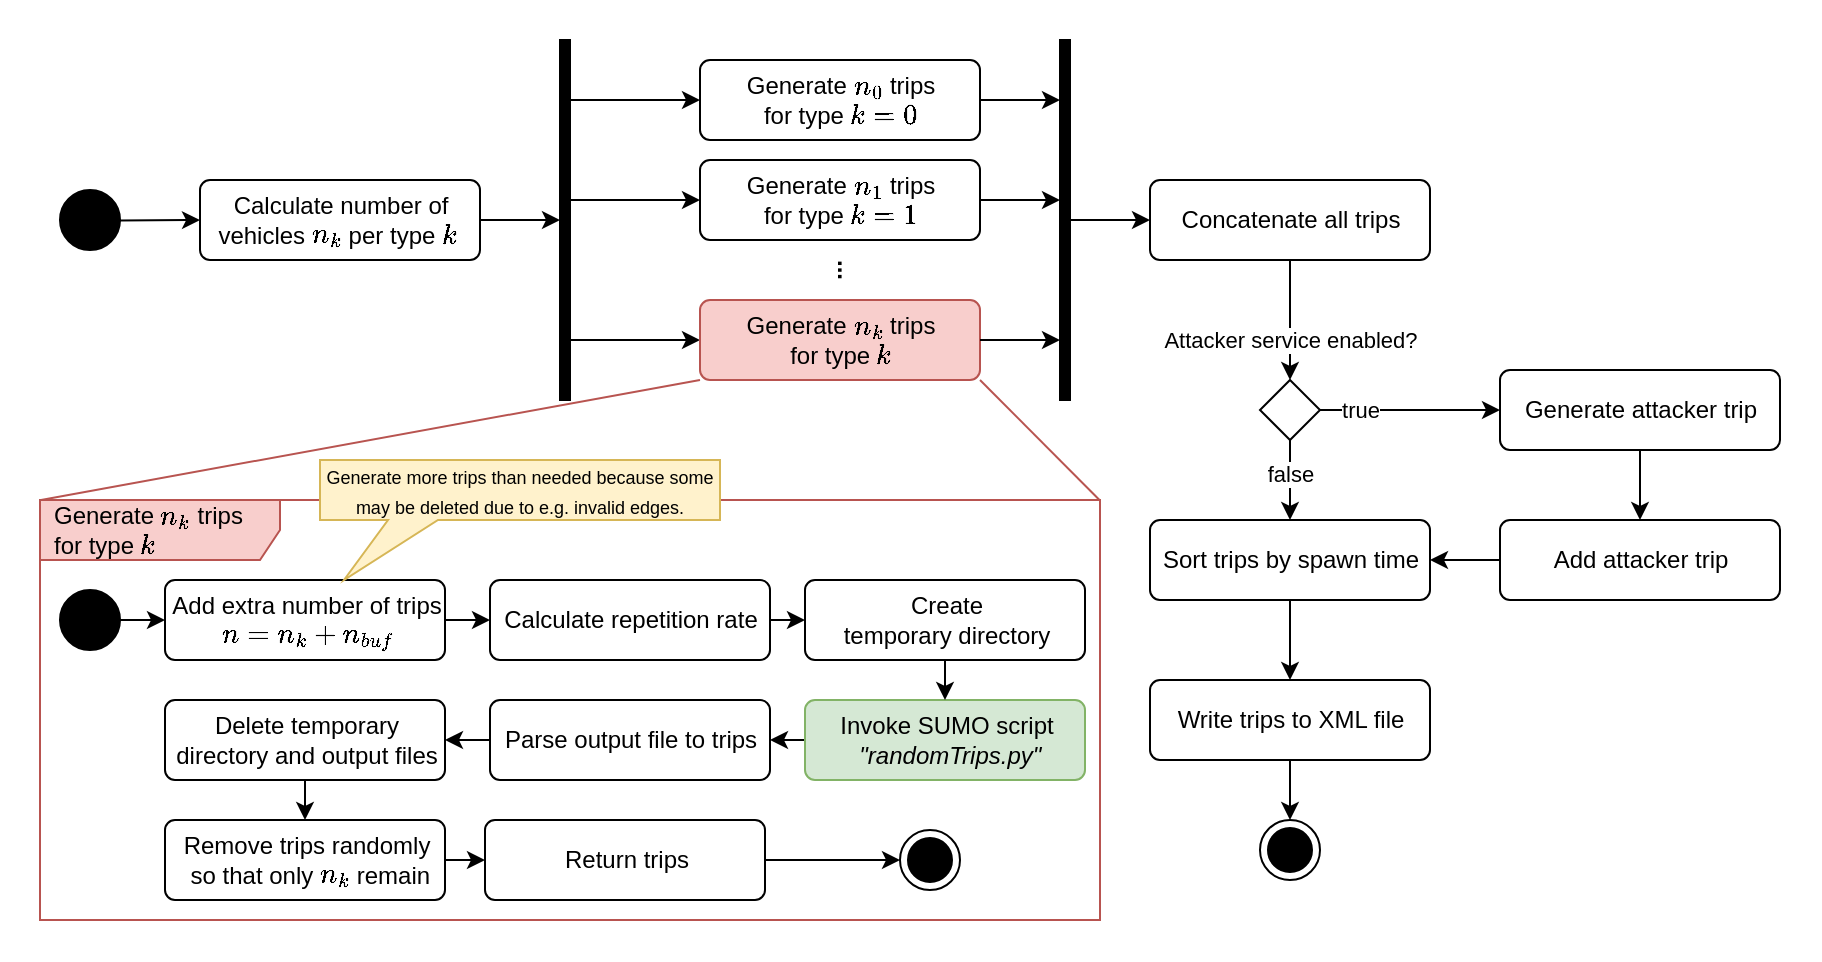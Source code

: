 <mxfile version="20.8.16" type="device"><diagram name="Seite-1" id="2XraSHAWI7S58ZxHn6MX"><mxGraphModel dx="1430" dy="830" grid="1" gridSize="10" guides="1" tooltips="1" connect="1" arrows="1" fold="1" page="1" pageScale="1" pageWidth="1169" pageHeight="827" math="1" shadow="0"><root><mxCell id="0"/><mxCell id="1" parent="0"/><mxCell id="4xYKtwubn4YpcH2Vg5HM-51" value="" style="rounded=1;whiteSpace=wrap;html=1;fillColor=default;arcSize=3;strokeColor=none;movable=0;resizable=0;rotatable=0;deletable=0;editable=0;connectable=0;" vertex="1" parent="1"><mxGeometry x="10" y="20" width="910" height="480" as="geometry"/></mxCell><mxCell id="4xYKtwubn4YpcH2Vg5HM-16" style="edgeStyle=none;rounded=0;orthogonalLoop=1;jettySize=auto;html=1;entryX=0;entryY=0.5;entryDx=0;entryDy=0;" edge="1" parent="1" source="4xYKtwubn4YpcH2Vg5HM-1" target="4xYKtwubn4YpcH2Vg5HM-6"><mxGeometry relative="1" as="geometry"/></mxCell><mxCell id="4xYKtwubn4YpcH2Vg5HM-1" value="" style="ellipse;fillColor=strokeColor;" vertex="1" parent="1"><mxGeometry x="40" y="115" width="30" height="30" as="geometry"/></mxCell><mxCell id="4xYKtwubn4YpcH2Vg5HM-3" value="" style="ellipse;html=1;shape=endState;fillColor=strokeColor;" vertex="1" parent="1"><mxGeometry x="640" y="430" width="30" height="30" as="geometry"/></mxCell><mxCell id="4xYKtwubn4YpcH2Vg5HM-15" style="edgeStyle=none;rounded=0;orthogonalLoop=1;jettySize=auto;html=1;" edge="1" parent="1" source="4xYKtwubn4YpcH2Vg5HM-6" target="4xYKtwubn4YpcH2Vg5HM-7"><mxGeometry relative="1" as="geometry"/></mxCell><mxCell id="4xYKtwubn4YpcH2Vg5HM-6" value="Calculate number of &lt;br&gt;vehicles `n_k` per type `k`&amp;nbsp;" style="html=1;align=center;verticalAlign=middle;rounded=1;absoluteArcSize=1;arcSize=10;dashed=0;" vertex="1" parent="1"><mxGeometry x="110" y="110" width="140" height="40" as="geometry"/></mxCell><mxCell id="4xYKtwubn4YpcH2Vg5HM-12" style="rounded=0;orthogonalLoop=1;jettySize=auto;html=1;entryX=0;entryY=0.5;entryDx=0;entryDy=0;" edge="1" parent="1" source="4xYKtwubn4YpcH2Vg5HM-7" target="4xYKtwubn4YpcH2Vg5HM-8"><mxGeometry relative="1" as="geometry"/></mxCell><mxCell id="4xYKtwubn4YpcH2Vg5HM-13" style="edgeStyle=none;rounded=0;orthogonalLoop=1;jettySize=auto;html=1;entryX=0;entryY=0.5;entryDx=0;entryDy=0;" edge="1" parent="1" source="4xYKtwubn4YpcH2Vg5HM-7" target="4xYKtwubn4YpcH2Vg5HM-9"><mxGeometry relative="1" as="geometry"/></mxCell><mxCell id="4xYKtwubn4YpcH2Vg5HM-14" style="edgeStyle=none;rounded=0;orthogonalLoop=1;jettySize=auto;html=1;entryX=0;entryY=0.5;entryDx=0;entryDy=0;" edge="1" parent="1" source="4xYKtwubn4YpcH2Vg5HM-7" target="4xYKtwubn4YpcH2Vg5HM-10"><mxGeometry relative="1" as="geometry"/></mxCell><mxCell id="4xYKtwubn4YpcH2Vg5HM-7" value="" style="html=1;points=[];perimeter=orthogonalPerimeter;fillColor=strokeColor;" vertex="1" parent="1"><mxGeometry x="290" y="40" width="5" height="180" as="geometry"/></mxCell><mxCell id="4xYKtwubn4YpcH2Vg5HM-8" value="Generate `n_0` trips &lt;br&gt;for type `k = 0`" style="html=1;align=center;verticalAlign=middle;rounded=1;absoluteArcSize=1;arcSize=10;dashed=0;" vertex="1" parent="1"><mxGeometry x="360" y="50" width="140" height="40" as="geometry"/></mxCell><mxCell id="4xYKtwubn4YpcH2Vg5HM-9" value="Generate `n_1` trips&lt;br style=&quot;border-color: var(--border-color);&quot;&gt;for type `k = 1`" style="html=1;align=center;verticalAlign=middle;rounded=1;absoluteArcSize=1;arcSize=10;dashed=0;" vertex="1" parent="1"><mxGeometry x="360" y="100" width="140" height="40" as="geometry"/></mxCell><mxCell id="4xYKtwubn4YpcH2Vg5HM-10" value="Generate `n_k` trips &lt;br&gt;for type `k`" style="html=1;align=center;verticalAlign=middle;rounded=1;absoluteArcSize=1;arcSize=10;dashed=0;fillColor=#f8cecc;strokeColor=#b85450;" vertex="1" parent="1"><mxGeometry x="360" y="170" width="140" height="40" as="geometry"/></mxCell><mxCell id="4xYKtwubn4YpcH2Vg5HM-11" value="..." style="text;html=1;strokeColor=none;fillColor=none;align=center;verticalAlign=middle;whiteSpace=wrap;rounded=0;rotation=90;textDirection=ltr;fontStyle=1" vertex="1" parent="1"><mxGeometry x="423" y="140" width="20" height="30" as="geometry"/></mxCell><mxCell id="4xYKtwubn4YpcH2Vg5HM-28" style="edgeStyle=none;rounded=0;orthogonalLoop=1;jettySize=auto;html=1;entryX=1;entryY=0.5;entryDx=0;entryDy=0;startArrow=classic;startFill=1;endArrow=none;endFill=0;" edge="1" parent="1" source="4xYKtwubn4YpcH2Vg5HM-27" target="4xYKtwubn4YpcH2Vg5HM-9"><mxGeometry relative="1" as="geometry"/></mxCell><mxCell id="4xYKtwubn4YpcH2Vg5HM-29" style="edgeStyle=none;rounded=0;orthogonalLoop=1;jettySize=auto;html=1;entryX=1;entryY=0.5;entryDx=0;entryDy=0;startArrow=classic;startFill=1;endArrow=none;endFill=0;" edge="1" parent="1" source="4xYKtwubn4YpcH2Vg5HM-27" target="4xYKtwubn4YpcH2Vg5HM-8"><mxGeometry relative="1" as="geometry"/></mxCell><mxCell id="4xYKtwubn4YpcH2Vg5HM-30" style="edgeStyle=none;rounded=0;orthogonalLoop=1;jettySize=auto;html=1;entryX=1;entryY=0.5;entryDx=0;entryDy=0;startArrow=classic;startFill=1;endArrow=none;endFill=0;" edge="1" parent="1" source="4xYKtwubn4YpcH2Vg5HM-27" target="4xYKtwubn4YpcH2Vg5HM-10"><mxGeometry relative="1" as="geometry"/></mxCell><mxCell id="4xYKtwubn4YpcH2Vg5HM-31" style="edgeStyle=none;rounded=0;orthogonalLoop=1;jettySize=auto;html=1;startArrow=none;startFill=0;endArrow=classic;endFill=1;entryX=0;entryY=0.5;entryDx=0;entryDy=0;" edge="1" parent="1" source="4xYKtwubn4YpcH2Vg5HM-27" target="4xYKtwubn4YpcH2Vg5HM-32"><mxGeometry relative="1" as="geometry"><mxPoint x="620" y="130" as="targetPoint"/></mxGeometry></mxCell><mxCell id="4xYKtwubn4YpcH2Vg5HM-27" value="" style="html=1;points=[];perimeter=orthogonalPerimeter;fillColor=strokeColor;" vertex="1" parent="1"><mxGeometry x="540" y="40" width="5" height="180" as="geometry"/></mxCell><mxCell id="4xYKtwubn4YpcH2Vg5HM-35" style="edgeStyle=none;rounded=0;orthogonalLoop=1;jettySize=auto;html=1;entryX=0.5;entryY=0;entryDx=0;entryDy=0;startArrow=none;startFill=0;endArrow=classic;endFill=1;" edge="1" parent="1" source="4xYKtwubn4YpcH2Vg5HM-32" target="4xYKtwubn4YpcH2Vg5HM-34"><mxGeometry relative="1" as="geometry"/></mxCell><mxCell id="4xYKtwubn4YpcH2Vg5HM-41" value="Attacker service enabled?" style="edgeLabel;html=1;align=center;verticalAlign=middle;resizable=0;points=[];" vertex="1" connectable="0" parent="4xYKtwubn4YpcH2Vg5HM-35"><mxGeometry x="0.357" y="-1" relative="1" as="geometry"><mxPoint x="1" y="-1" as="offset"/></mxGeometry></mxCell><mxCell id="4xYKtwubn4YpcH2Vg5HM-32" value="Concatenate all trips" style="html=1;align=center;verticalAlign=middle;rounded=1;absoluteArcSize=1;arcSize=10;dashed=0;" vertex="1" parent="1"><mxGeometry x="585" y="110" width="140" height="40" as="geometry"/></mxCell><mxCell id="4xYKtwubn4YpcH2Vg5HM-45" style="edgeStyle=none;rounded=0;orthogonalLoop=1;jettySize=auto;html=1;entryX=0.5;entryY=0;entryDx=0;entryDy=0;startArrow=none;startFill=0;endArrow=classic;endFill=1;" edge="1" parent="1" source="4xYKtwubn4YpcH2Vg5HM-33" target="4xYKtwubn4YpcH2Vg5HM-44"><mxGeometry relative="1" as="geometry"/></mxCell><mxCell id="4xYKtwubn4YpcH2Vg5HM-33" value="Generate attacker trip" style="html=1;align=center;verticalAlign=middle;rounded=1;absoluteArcSize=1;arcSize=10;dashed=0;" vertex="1" parent="1"><mxGeometry x="760" y="205" width="140" height="40" as="geometry"/></mxCell><mxCell id="4xYKtwubn4YpcH2Vg5HM-36" style="edgeStyle=none;rounded=0;orthogonalLoop=1;jettySize=auto;html=1;entryX=0;entryY=0.5;entryDx=0;entryDy=0;startArrow=none;startFill=0;endArrow=classic;endFill=1;" edge="1" parent="1" source="4xYKtwubn4YpcH2Vg5HM-34" target="4xYKtwubn4YpcH2Vg5HM-33"><mxGeometry relative="1" as="geometry"/></mxCell><mxCell id="4xYKtwubn4YpcH2Vg5HM-40" value="true" style="edgeLabel;html=1;align=center;verticalAlign=middle;resizable=0;points=[];" vertex="1" connectable="0" parent="4xYKtwubn4YpcH2Vg5HM-36"><mxGeometry x="-0.071" y="-1" relative="1" as="geometry"><mxPoint x="-22" y="-1" as="offset"/></mxGeometry></mxCell><mxCell id="4xYKtwubn4YpcH2Vg5HM-38" style="edgeStyle=none;rounded=0;orthogonalLoop=1;jettySize=auto;html=1;entryX=0.5;entryY=0;entryDx=0;entryDy=0;startArrow=none;startFill=0;endArrow=classic;endFill=1;" edge="1" parent="1" source="4xYKtwubn4YpcH2Vg5HM-34" target="4xYKtwubn4YpcH2Vg5HM-42"><mxGeometry relative="1" as="geometry"><mxPoint x="900" y="180" as="targetPoint"/></mxGeometry></mxCell><mxCell id="4xYKtwubn4YpcH2Vg5HM-39" value="false" style="edgeLabel;html=1;align=center;verticalAlign=middle;resizable=0;points=[];" vertex="1" connectable="0" parent="4xYKtwubn4YpcH2Vg5HM-38"><mxGeometry x="-0.067" relative="1" as="geometry"><mxPoint y="-2" as="offset"/></mxGeometry></mxCell><mxCell id="4xYKtwubn4YpcH2Vg5HM-34" value="" style="rhombus;whiteSpace=wrap;html=1;" vertex="1" parent="1"><mxGeometry x="640" y="210" width="30" height="30" as="geometry"/></mxCell><mxCell id="4xYKtwubn4YpcH2Vg5HM-47" style="edgeStyle=none;rounded=0;orthogonalLoop=1;jettySize=auto;html=1;entryX=0.5;entryY=0;entryDx=0;entryDy=0;startArrow=none;startFill=0;endArrow=classic;endFill=1;" edge="1" parent="1" source="4xYKtwubn4YpcH2Vg5HM-42" target="4xYKtwubn4YpcH2Vg5HM-43"><mxGeometry relative="1" as="geometry"/></mxCell><mxCell id="4xYKtwubn4YpcH2Vg5HM-42" value="Sort trips by spawn time" style="html=1;align=center;verticalAlign=middle;rounded=1;absoluteArcSize=1;arcSize=10;dashed=0;" vertex="1" parent="1"><mxGeometry x="585" y="280" width="140" height="40" as="geometry"/></mxCell><mxCell id="4xYKtwubn4YpcH2Vg5HM-50" style="edgeStyle=none;rounded=0;orthogonalLoop=1;jettySize=auto;html=1;entryX=0.5;entryY=0;entryDx=0;entryDy=0;startArrow=none;startFill=0;endArrow=classic;endFill=1;" edge="1" parent="1" source="4xYKtwubn4YpcH2Vg5HM-43" target="4xYKtwubn4YpcH2Vg5HM-3"><mxGeometry relative="1" as="geometry"/></mxCell><mxCell id="4xYKtwubn4YpcH2Vg5HM-43" value="Write trips to XML file" style="html=1;align=center;verticalAlign=middle;rounded=1;absoluteArcSize=1;arcSize=10;dashed=0;" vertex="1" parent="1"><mxGeometry x="585" y="360" width="140" height="40" as="geometry"/></mxCell><mxCell id="4xYKtwubn4YpcH2Vg5HM-46" style="edgeStyle=none;rounded=0;orthogonalLoop=1;jettySize=auto;html=1;startArrow=none;startFill=0;endArrow=classic;endFill=1;entryX=1;entryY=0.5;entryDx=0;entryDy=0;" edge="1" parent="1" source="4xYKtwubn4YpcH2Vg5HM-44" target="4xYKtwubn4YpcH2Vg5HM-42"><mxGeometry relative="1" as="geometry"><mxPoint x="730" y="300" as="targetPoint"/></mxGeometry></mxCell><mxCell id="4xYKtwubn4YpcH2Vg5HM-44" value="Add attacker trip" style="html=1;align=center;verticalAlign=middle;rounded=1;absoluteArcSize=1;arcSize=10;dashed=0;" vertex="1" parent="1"><mxGeometry x="760" y="280" width="140" height="40" as="geometry"/></mxCell><mxCell id="4xYKtwubn4YpcH2Vg5HM-52" value="Generate `n_k` trips &lt;br&gt;for type `k`" style="shape=umlFrame;whiteSpace=wrap;html=1;width=120;height=30;boundedLbl=1;verticalAlign=middle;align=left;spacingLeft=5;fillColor=#f8cecc;strokeColor=#b85450;" vertex="1" parent="1"><mxGeometry x="30" y="270" width="530" height="210" as="geometry"/></mxCell><mxCell id="4xYKtwubn4YpcH2Vg5HM-53" value="" style="endArrow=none;html=1;rounded=0;exitX=0;exitY=1;exitDx=0;exitDy=0;entryX=0.001;entryY=0;entryDx=0;entryDy=0;entryPerimeter=0;fillColor=#f8cecc;strokeColor=#b85450;" edge="1" parent="1" source="4xYKtwubn4YpcH2Vg5HM-10" target="4xYKtwubn4YpcH2Vg5HM-52"><mxGeometry width="50" height="50" relative="1" as="geometry"><mxPoint x="400" y="40" as="sourcePoint"/><mxPoint x="450" y="-10" as="targetPoint"/></mxGeometry></mxCell><mxCell id="4xYKtwubn4YpcH2Vg5HM-54" value="" style="endArrow=none;html=1;rounded=0;exitX=1;exitY=1;exitDx=0;exitDy=0;entryX=1;entryY=0.001;entryDx=0;entryDy=0;entryPerimeter=0;fillColor=#f8cecc;strokeColor=#b85450;" edge="1" parent="1" source="4xYKtwubn4YpcH2Vg5HM-10" target="4xYKtwubn4YpcH2Vg5HM-52"><mxGeometry width="50" height="50" relative="1" as="geometry"><mxPoint x="460" as="sourcePoint"/><mxPoint x="510" y="-50" as="targetPoint"/></mxGeometry></mxCell><mxCell id="4xYKtwubn4YpcH2Vg5HM-74" style="edgeStyle=none;rounded=0;orthogonalLoop=1;jettySize=auto;html=1;entryX=0;entryY=0.5;entryDx=0;entryDy=0;startArrow=none;startFill=0;endArrow=classic;endFill=1;" edge="1" parent="1" source="4xYKtwubn4YpcH2Vg5HM-55" target="4xYKtwubn4YpcH2Vg5HM-60"><mxGeometry relative="1" as="geometry"/></mxCell><mxCell id="4xYKtwubn4YpcH2Vg5HM-55" value="" style="ellipse;fillColor=strokeColor;" vertex="1" parent="1"><mxGeometry x="40" y="315" width="30" height="30" as="geometry"/></mxCell><mxCell id="4xYKtwubn4YpcH2Vg5HM-56" value="" style="ellipse;html=1;shape=endState;fillColor=strokeColor;" vertex="1" parent="1"><mxGeometry x="460" y="435" width="30" height="30" as="geometry"/></mxCell><mxCell id="4xYKtwubn4YpcH2Vg5HM-82" style="edgeStyle=none;rounded=0;orthogonalLoop=1;jettySize=auto;html=1;entryX=1;entryY=0.5;entryDx=0;entryDy=0;startArrow=none;startFill=0;endArrow=classic;endFill=1;" edge="1" parent="1" source="4xYKtwubn4YpcH2Vg5HM-59" target="4xYKtwubn4YpcH2Vg5HM-63"><mxGeometry relative="1" as="geometry"/></mxCell><mxCell id="4xYKtwubn4YpcH2Vg5HM-59" value="Invoke SUMO script&lt;br&gt;&amp;nbsp;&lt;i&gt;&quot;randomTrips.py&lt;/i&gt;&lt;span style=&quot;background-color: initial;&quot;&gt;&lt;i&gt;&quot;&lt;/i&gt;&lt;br&gt;&lt;/span&gt;" style="html=1;align=center;verticalAlign=middle;rounded=1;absoluteArcSize=1;arcSize=10;dashed=0;fillColor=#d5e8d4;strokeColor=#82b366;" vertex="1" parent="1"><mxGeometry x="412.5" y="370" width="140" height="40" as="geometry"/></mxCell><mxCell id="4xYKtwubn4YpcH2Vg5HM-79" style="edgeStyle=none;rounded=0;orthogonalLoop=1;jettySize=auto;html=1;entryX=0;entryY=0.5;entryDx=0;entryDy=0;startArrow=none;startFill=0;endArrow=classic;endFill=1;" edge="1" parent="1" source="4xYKtwubn4YpcH2Vg5HM-60" target="4xYKtwubn4YpcH2Vg5HM-62"><mxGeometry relative="1" as="geometry"/></mxCell><mxCell id="4xYKtwubn4YpcH2Vg5HM-60" value="Add extra number of trips &lt;br&gt;`n = n_k + n_{buf}`" style="html=1;align=center;verticalAlign=middle;rounded=1;absoluteArcSize=1;arcSize=10;dashed=0;" vertex="1" parent="1"><mxGeometry x="92.5" y="310" width="140" height="40" as="geometry"/></mxCell><mxCell id="4xYKtwubn4YpcH2Vg5HM-81" style="edgeStyle=none;rounded=0;orthogonalLoop=1;jettySize=auto;html=1;entryX=0.5;entryY=0;entryDx=0;entryDy=0;startArrow=none;startFill=0;endArrow=classic;endFill=1;" edge="1" parent="1" source="4xYKtwubn4YpcH2Vg5HM-61" target="4xYKtwubn4YpcH2Vg5HM-59"><mxGeometry relative="1" as="geometry"/></mxCell><mxCell id="4xYKtwubn4YpcH2Vg5HM-61" value="Create &lt;br&gt;temporary directory" style="html=1;align=center;verticalAlign=middle;rounded=1;absoluteArcSize=1;arcSize=10;dashed=0;" vertex="1" parent="1"><mxGeometry x="412.5" y="310" width="140" height="40" as="geometry"/></mxCell><mxCell id="4xYKtwubn4YpcH2Vg5HM-80" style="edgeStyle=none;rounded=0;orthogonalLoop=1;jettySize=auto;html=1;entryX=0;entryY=0.5;entryDx=0;entryDy=0;startArrow=none;startFill=0;endArrow=classic;endFill=1;" edge="1" parent="1" source="4xYKtwubn4YpcH2Vg5HM-62" target="4xYKtwubn4YpcH2Vg5HM-61"><mxGeometry relative="1" as="geometry"/></mxCell><mxCell id="4xYKtwubn4YpcH2Vg5HM-62" value="Calculate repetition rate" style="html=1;align=center;verticalAlign=middle;rounded=1;absoluteArcSize=1;arcSize=10;dashed=0;" vertex="1" parent="1"><mxGeometry x="255" y="310" width="140" height="40" as="geometry"/></mxCell><mxCell id="4xYKtwubn4YpcH2Vg5HM-83" style="edgeStyle=none;rounded=0;orthogonalLoop=1;jettySize=auto;html=1;entryX=1;entryY=0.5;entryDx=0;entryDy=0;startArrow=none;startFill=0;endArrow=classic;endFill=1;" edge="1" parent="1" source="4xYKtwubn4YpcH2Vg5HM-63" target="4xYKtwubn4YpcH2Vg5HM-64"><mxGeometry relative="1" as="geometry"/></mxCell><mxCell id="4xYKtwubn4YpcH2Vg5HM-63" value="&lt;span style=&quot;background-color: initial;&quot;&gt;Parse output file to trips&lt;br&gt;&lt;/span&gt;" style="html=1;align=center;verticalAlign=middle;rounded=1;absoluteArcSize=1;arcSize=10;dashed=0;" vertex="1" parent="1"><mxGeometry x="255" y="370" width="140" height="40" as="geometry"/></mxCell><mxCell id="4xYKtwubn4YpcH2Vg5HM-84" style="edgeStyle=none;rounded=0;orthogonalLoop=1;jettySize=auto;html=1;entryX=0.5;entryY=0;entryDx=0;entryDy=0;startArrow=none;startFill=0;endArrow=classic;endFill=1;" edge="1" parent="1" source="4xYKtwubn4YpcH2Vg5HM-64" target="4xYKtwubn4YpcH2Vg5HM-71"><mxGeometry relative="1" as="geometry"/></mxCell><mxCell id="4xYKtwubn4YpcH2Vg5HM-64" value="Delete temporary &lt;br&gt;directory and output files" style="html=1;align=center;verticalAlign=middle;rounded=1;absoluteArcSize=1;arcSize=10;dashed=0;" vertex="1" parent="1"><mxGeometry x="92.5" y="370" width="140" height="40" as="geometry"/></mxCell><mxCell id="4xYKtwubn4YpcH2Vg5HM-85" style="edgeStyle=none;rounded=0;orthogonalLoop=1;jettySize=auto;html=1;entryX=0;entryY=0.5;entryDx=0;entryDy=0;startArrow=none;startFill=0;endArrow=classic;endFill=1;" edge="1" parent="1" source="4xYKtwubn4YpcH2Vg5HM-71" target="4xYKtwubn4YpcH2Vg5HM-73"><mxGeometry relative="1" as="geometry"/></mxCell><mxCell id="4xYKtwubn4YpcH2Vg5HM-71" value="Remove trips randomly&lt;br&gt;&amp;nbsp;so that only `n_k` remain" style="html=1;align=center;verticalAlign=middle;rounded=1;absoluteArcSize=1;arcSize=10;dashed=0;" vertex="1" parent="1"><mxGeometry x="92.5" y="430" width="140" height="40" as="geometry"/></mxCell><mxCell id="4xYKtwubn4YpcH2Vg5HM-86" style="edgeStyle=none;rounded=0;orthogonalLoop=1;jettySize=auto;html=1;entryX=0;entryY=0.5;entryDx=0;entryDy=0;startArrow=none;startFill=0;endArrow=classic;endFill=1;" edge="1" parent="1" source="4xYKtwubn4YpcH2Vg5HM-73" target="4xYKtwubn4YpcH2Vg5HM-56"><mxGeometry relative="1" as="geometry"/></mxCell><mxCell id="4xYKtwubn4YpcH2Vg5HM-73" value="Return trips" style="html=1;align=center;verticalAlign=middle;rounded=1;absoluteArcSize=1;arcSize=10;dashed=0;" vertex="1" parent="1"><mxGeometry x="252.5" y="430" width="140" height="40" as="geometry"/></mxCell><mxCell id="4xYKtwubn4YpcH2Vg5HM-87" value="&lt;font style=&quot;font-size: 9px;&quot;&gt;Generate more trips than needed because some may be deleted due to e.g. invalid edges.&lt;/font&gt;" style="shape=callout;whiteSpace=wrap;html=1;perimeter=calloutPerimeter;fillColor=#fff2cc;strokeColor=#d6b656;position2=0.06;base=25;size=30;position=0.17;" vertex="1" parent="1"><mxGeometry x="170" y="250" width="200" height="60" as="geometry"/></mxCell></root></mxGraphModel></diagram></mxfile>